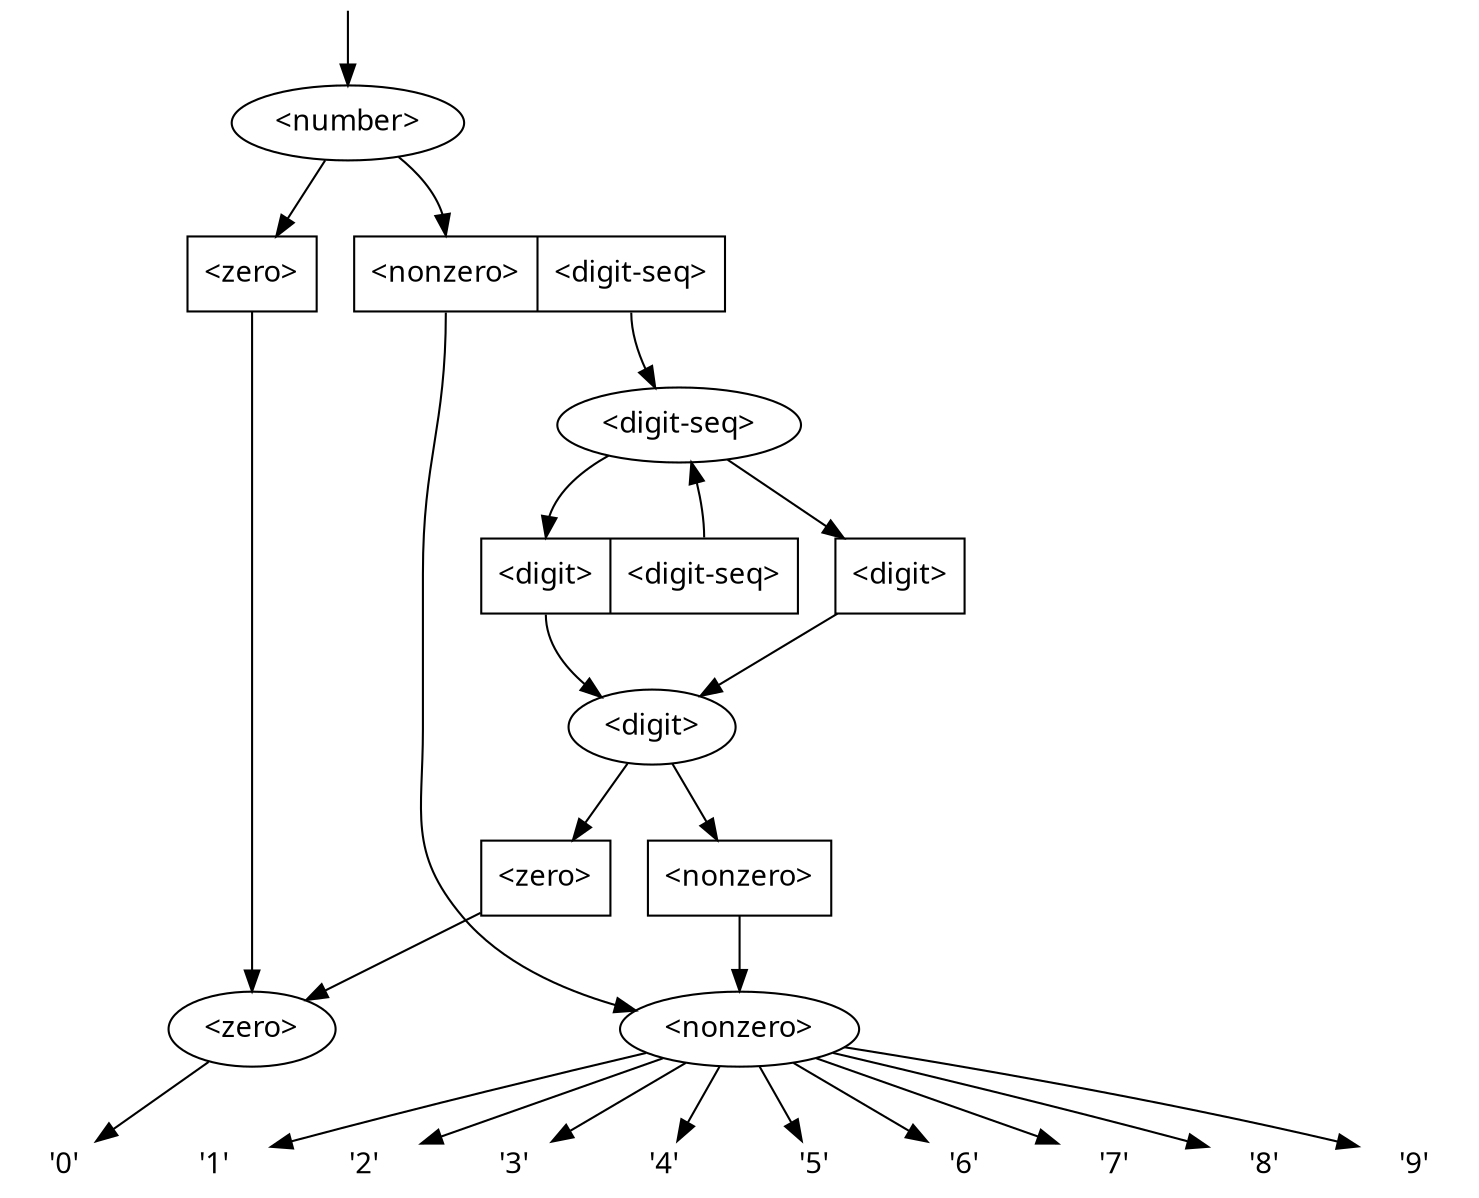 digraph numbers {
    node [fontname="PT Mono"];
    root [shape=none,width=0,height=0,label=""];
    n1 [label="<number>"];
    n2 [label="<zero>"];
    n3 [label="<nonzero>"];
    n4 [label="<digit-seq>"];
    n5 [label="<digit>"];
    n1e1 [label="<zero>\<zero\>", shape="record"];
    n1e2 [label="<nonzero>\<nonzero\>|<digitseq>\<digit-seq\>", shape="record"];
    n2e1 [label="'0'", shape="none", height=0];
    n3e1 [label="'1'", shape="none", height=0];
    n3e2 [label="'2'", shape="none", height=0];
    n3e3 [label="'3'", shape="none", height=0];
    n3e4 [label="'4'", shape="none", height=0];
    n3e5 [label="'5'", shape="none", height=0];
    n3e6 [label="'6'", shape="none", height=0];
    n3e7 [label="'7'", shape="none", height=0];
    n3e8 [label="'8'", shape="none", height=0];
    n3e9 [label="'9'", shape="none", height=0];
    n4e1 [label="<digit>\<digit\>", shape="record"];
    n4e2 [label="<digit>\<digit\>|<digitseq>\<digit-seq\>", shape="record"];
    n5e1 [label="<zero>\<zero\>", shape="record"];
    n5e2 [label="<nonzero>\<nonzero\>", shape="record"];
    root->n1;
    n1->n1e1:zero;
    n1->n1e2:nonzero;
    n1e1:zero->n2;
    n1e2:nonzero->n3;
    n1e2:digitseq->n4;
    n2->n2e1;
    n3->n3e1;
    n3->n3e2;
    n3->n3e3;
    n3->n3e4;
    n3->n3e5;
    n3->n3e6;
    n3->n3e7;
    n3->n3e8;
    n3->n3e9;
    n4->n4e1:digit;
    n4->n4e2:digit;
    n4e1:digit->n5;
    n4e2:digit->n5;
    n4e2:digitseq->n4;
    n5->n5e1:zero;
    n5->n5e2:nonzero;
    n5e1->n2;
    n5e2->n3;
    n3e1->n3e2->n3e3->n3e4->n3e5->n3e6->n3e7->n3e8->n3e9 [style="invis"];
    {rank=same n1e1 n1e2}
    {rank=same n3e1 n3e2 n3e3 n3e4 n3e5 n3e6 n3e7 n3e8 n3e9}
}
